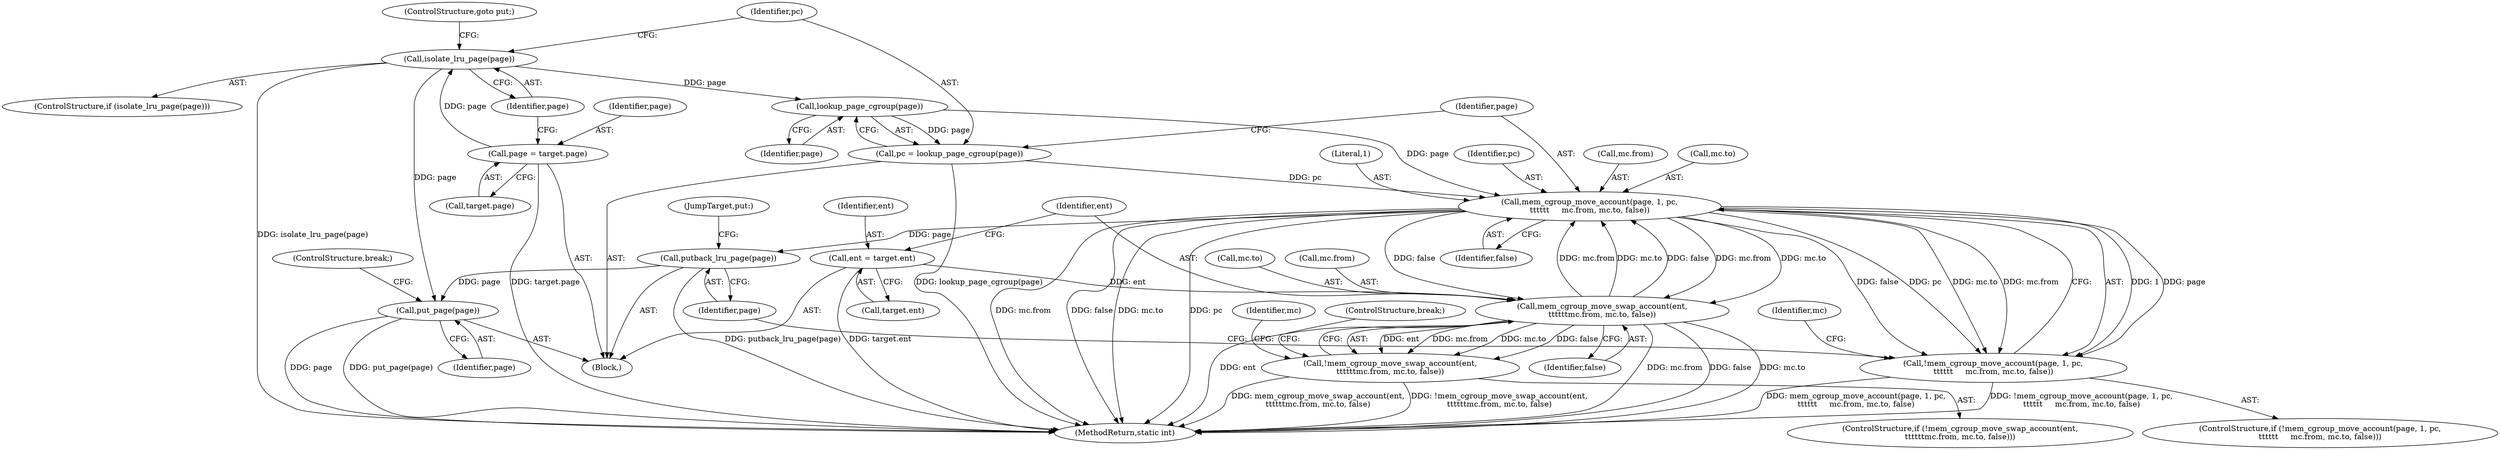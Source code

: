 digraph "0_linux_4a1d704194a441bf83c636004a479e01360ec850_5@API" {
"1000195" [label="(Call,mem_cgroup_move_account(page, 1, pc,\n\t\t\t\t\t\t     mc.from, mc.to, false))"];
"1000191" [label="(Call,lookup_page_cgroup(page))"];
"1000186" [label="(Call,isolate_lru_page(page))"];
"1000180" [label="(Call,page = target.page)"];
"1000189" [label="(Call,pc = lookup_page_cgroup(page))"];
"1000229" [label="(Call,mem_cgroup_move_swap_account(ent,\n\t\t\t\t\t\tmc.from, mc.to, false))"];
"1000222" [label="(Call,ent = target.ent)"];
"1000195" [label="(Call,mem_cgroup_move_account(page, 1, pc,\n\t\t\t\t\t\t     mc.from, mc.to, false))"];
"1000194" [label="(Call,!mem_cgroup_move_account(page, 1, pc,\n\t\t\t\t\t\t     mc.from, mc.to, false))"];
"1000215" [label="(Call,putback_lru_page(page))"];
"1000218" [label="(Call,put_page(page))"];
"1000228" [label="(Call,!mem_cgroup_move_swap_account(ent,\n\t\t\t\t\t\tmc.from, mc.to, false))"];
"1000189" [label="(Call,pc = lookup_page_cgroup(page))"];
"1000193" [label="(ControlStructure,if (!mem_cgroup_move_account(page, 1, pc,\n\t\t\t\t\t\t     mc.from, mc.to, false)))"];
"1000234" [label="(Call,mc.to)"];
"1000215" [label="(Call,putback_lru_page(page))"];
"1000185" [label="(ControlStructure,if (isolate_lru_page(page)))"];
"1000191" [label="(Call,lookup_page_cgroup(page))"];
"1000180" [label="(Call,page = target.page)"];
"1000230" [label="(Identifier,ent)"];
"1000231" [label="(Call,mc.from)"];
"1000218" [label="(Call,put_page(page))"];
"1000192" [label="(Identifier,page)"];
"1000194" [label="(Call,!mem_cgroup_move_account(page, 1, pc,\n\t\t\t\t\t\t     mc.from, mc.to, false))"];
"1000229" [label="(Call,mem_cgroup_move_swap_account(ent,\n\t\t\t\t\t\tmc.from, mc.to, false))"];
"1000271" [label="(MethodReturn,static int)"];
"1000195" [label="(Call,mem_cgroup_move_account(page, 1, pc,\n\t\t\t\t\t\t     mc.from, mc.to, false))"];
"1000222" [label="(Call,ent = target.ent)"];
"1000196" [label="(Identifier,page)"];
"1000241" [label="(Identifier,mc)"];
"1000199" [label="(Call,mc.from)"];
"1000216" [label="(Identifier,page)"];
"1000219" [label="(Identifier,page)"];
"1000202" [label="(Call,mc.to)"];
"1000187" [label="(Identifier,page)"];
"1000228" [label="(Call,!mem_cgroup_move_swap_account(ent,\n\t\t\t\t\t\tmc.from, mc.to, false))"];
"1000217" [label="(JumpTarget,put:)"];
"1000190" [label="(Identifier,pc)"];
"1000205" [label="(Identifier,false)"];
"1000237" [label="(Identifier,false)"];
"1000227" [label="(ControlStructure,if (!mem_cgroup_move_swap_account(ent,\n\t\t\t\t\t\tmc.from, mc.to, false)))"];
"1000188" [label="(ControlStructure,goto put;)"];
"1000224" [label="(Call,target.ent)"];
"1000181" [label="(Identifier,page)"];
"1000220" [label="(ControlStructure,break;)"];
"1000209" [label="(Identifier,mc)"];
"1000223" [label="(Identifier,ent)"];
"1000182" [label="(Call,target.page)"];
"1000197" [label="(Literal,1)"];
"1000198" [label="(Identifier,pc)"];
"1000247" [label="(ControlStructure,break;)"];
"1000178" [label="(Block,)"];
"1000186" [label="(Call,isolate_lru_page(page))"];
"1000195" -> "1000194"  [label="AST: "];
"1000195" -> "1000205"  [label="CFG: "];
"1000196" -> "1000195"  [label="AST: "];
"1000197" -> "1000195"  [label="AST: "];
"1000198" -> "1000195"  [label="AST: "];
"1000199" -> "1000195"  [label="AST: "];
"1000202" -> "1000195"  [label="AST: "];
"1000205" -> "1000195"  [label="AST: "];
"1000194" -> "1000195"  [label="CFG: "];
"1000195" -> "1000271"  [label="DDG: mc.from"];
"1000195" -> "1000271"  [label="DDG: false"];
"1000195" -> "1000271"  [label="DDG: mc.to"];
"1000195" -> "1000271"  [label="DDG: pc"];
"1000195" -> "1000194"  [label="DDG: 1"];
"1000195" -> "1000194"  [label="DDG: false"];
"1000195" -> "1000194"  [label="DDG: mc.to"];
"1000195" -> "1000194"  [label="DDG: mc.from"];
"1000195" -> "1000194"  [label="DDG: page"];
"1000195" -> "1000194"  [label="DDG: pc"];
"1000191" -> "1000195"  [label="DDG: page"];
"1000189" -> "1000195"  [label="DDG: pc"];
"1000229" -> "1000195"  [label="DDG: mc.from"];
"1000229" -> "1000195"  [label="DDG: mc.to"];
"1000229" -> "1000195"  [label="DDG: false"];
"1000195" -> "1000215"  [label="DDG: page"];
"1000195" -> "1000229"  [label="DDG: mc.from"];
"1000195" -> "1000229"  [label="DDG: mc.to"];
"1000195" -> "1000229"  [label="DDG: false"];
"1000191" -> "1000189"  [label="AST: "];
"1000191" -> "1000192"  [label="CFG: "];
"1000192" -> "1000191"  [label="AST: "];
"1000189" -> "1000191"  [label="CFG: "];
"1000191" -> "1000189"  [label="DDG: page"];
"1000186" -> "1000191"  [label="DDG: page"];
"1000186" -> "1000185"  [label="AST: "];
"1000186" -> "1000187"  [label="CFG: "];
"1000187" -> "1000186"  [label="AST: "];
"1000188" -> "1000186"  [label="CFG: "];
"1000190" -> "1000186"  [label="CFG: "];
"1000186" -> "1000271"  [label="DDG: isolate_lru_page(page)"];
"1000180" -> "1000186"  [label="DDG: page"];
"1000186" -> "1000218"  [label="DDG: page"];
"1000180" -> "1000178"  [label="AST: "];
"1000180" -> "1000182"  [label="CFG: "];
"1000181" -> "1000180"  [label="AST: "];
"1000182" -> "1000180"  [label="AST: "];
"1000187" -> "1000180"  [label="CFG: "];
"1000180" -> "1000271"  [label="DDG: target.page"];
"1000189" -> "1000178"  [label="AST: "];
"1000190" -> "1000189"  [label="AST: "];
"1000196" -> "1000189"  [label="CFG: "];
"1000189" -> "1000271"  [label="DDG: lookup_page_cgroup(page)"];
"1000229" -> "1000228"  [label="AST: "];
"1000229" -> "1000237"  [label="CFG: "];
"1000230" -> "1000229"  [label="AST: "];
"1000231" -> "1000229"  [label="AST: "];
"1000234" -> "1000229"  [label="AST: "];
"1000237" -> "1000229"  [label="AST: "];
"1000228" -> "1000229"  [label="CFG: "];
"1000229" -> "1000271"  [label="DDG: mc.from"];
"1000229" -> "1000271"  [label="DDG: false"];
"1000229" -> "1000271"  [label="DDG: mc.to"];
"1000229" -> "1000271"  [label="DDG: ent"];
"1000229" -> "1000228"  [label="DDG: ent"];
"1000229" -> "1000228"  [label="DDG: mc.from"];
"1000229" -> "1000228"  [label="DDG: mc.to"];
"1000229" -> "1000228"  [label="DDG: false"];
"1000222" -> "1000229"  [label="DDG: ent"];
"1000222" -> "1000178"  [label="AST: "];
"1000222" -> "1000224"  [label="CFG: "];
"1000223" -> "1000222"  [label="AST: "];
"1000224" -> "1000222"  [label="AST: "];
"1000230" -> "1000222"  [label="CFG: "];
"1000222" -> "1000271"  [label="DDG: target.ent"];
"1000194" -> "1000193"  [label="AST: "];
"1000209" -> "1000194"  [label="CFG: "];
"1000216" -> "1000194"  [label="CFG: "];
"1000194" -> "1000271"  [label="DDG: !mem_cgroup_move_account(page, 1, pc,\n\t\t\t\t\t\t     mc.from, mc.to, false)"];
"1000194" -> "1000271"  [label="DDG: mem_cgroup_move_account(page, 1, pc,\n\t\t\t\t\t\t     mc.from, mc.to, false)"];
"1000215" -> "1000178"  [label="AST: "];
"1000215" -> "1000216"  [label="CFG: "];
"1000216" -> "1000215"  [label="AST: "];
"1000217" -> "1000215"  [label="CFG: "];
"1000215" -> "1000271"  [label="DDG: putback_lru_page(page)"];
"1000215" -> "1000218"  [label="DDG: page"];
"1000218" -> "1000178"  [label="AST: "];
"1000218" -> "1000219"  [label="CFG: "];
"1000219" -> "1000218"  [label="AST: "];
"1000220" -> "1000218"  [label="CFG: "];
"1000218" -> "1000271"  [label="DDG: page"];
"1000218" -> "1000271"  [label="DDG: put_page(page)"];
"1000228" -> "1000227"  [label="AST: "];
"1000241" -> "1000228"  [label="CFG: "];
"1000247" -> "1000228"  [label="CFG: "];
"1000228" -> "1000271"  [label="DDG: !mem_cgroup_move_swap_account(ent,\n\t\t\t\t\t\tmc.from, mc.to, false)"];
"1000228" -> "1000271"  [label="DDG: mem_cgroup_move_swap_account(ent,\n\t\t\t\t\t\tmc.from, mc.to, false)"];
}
